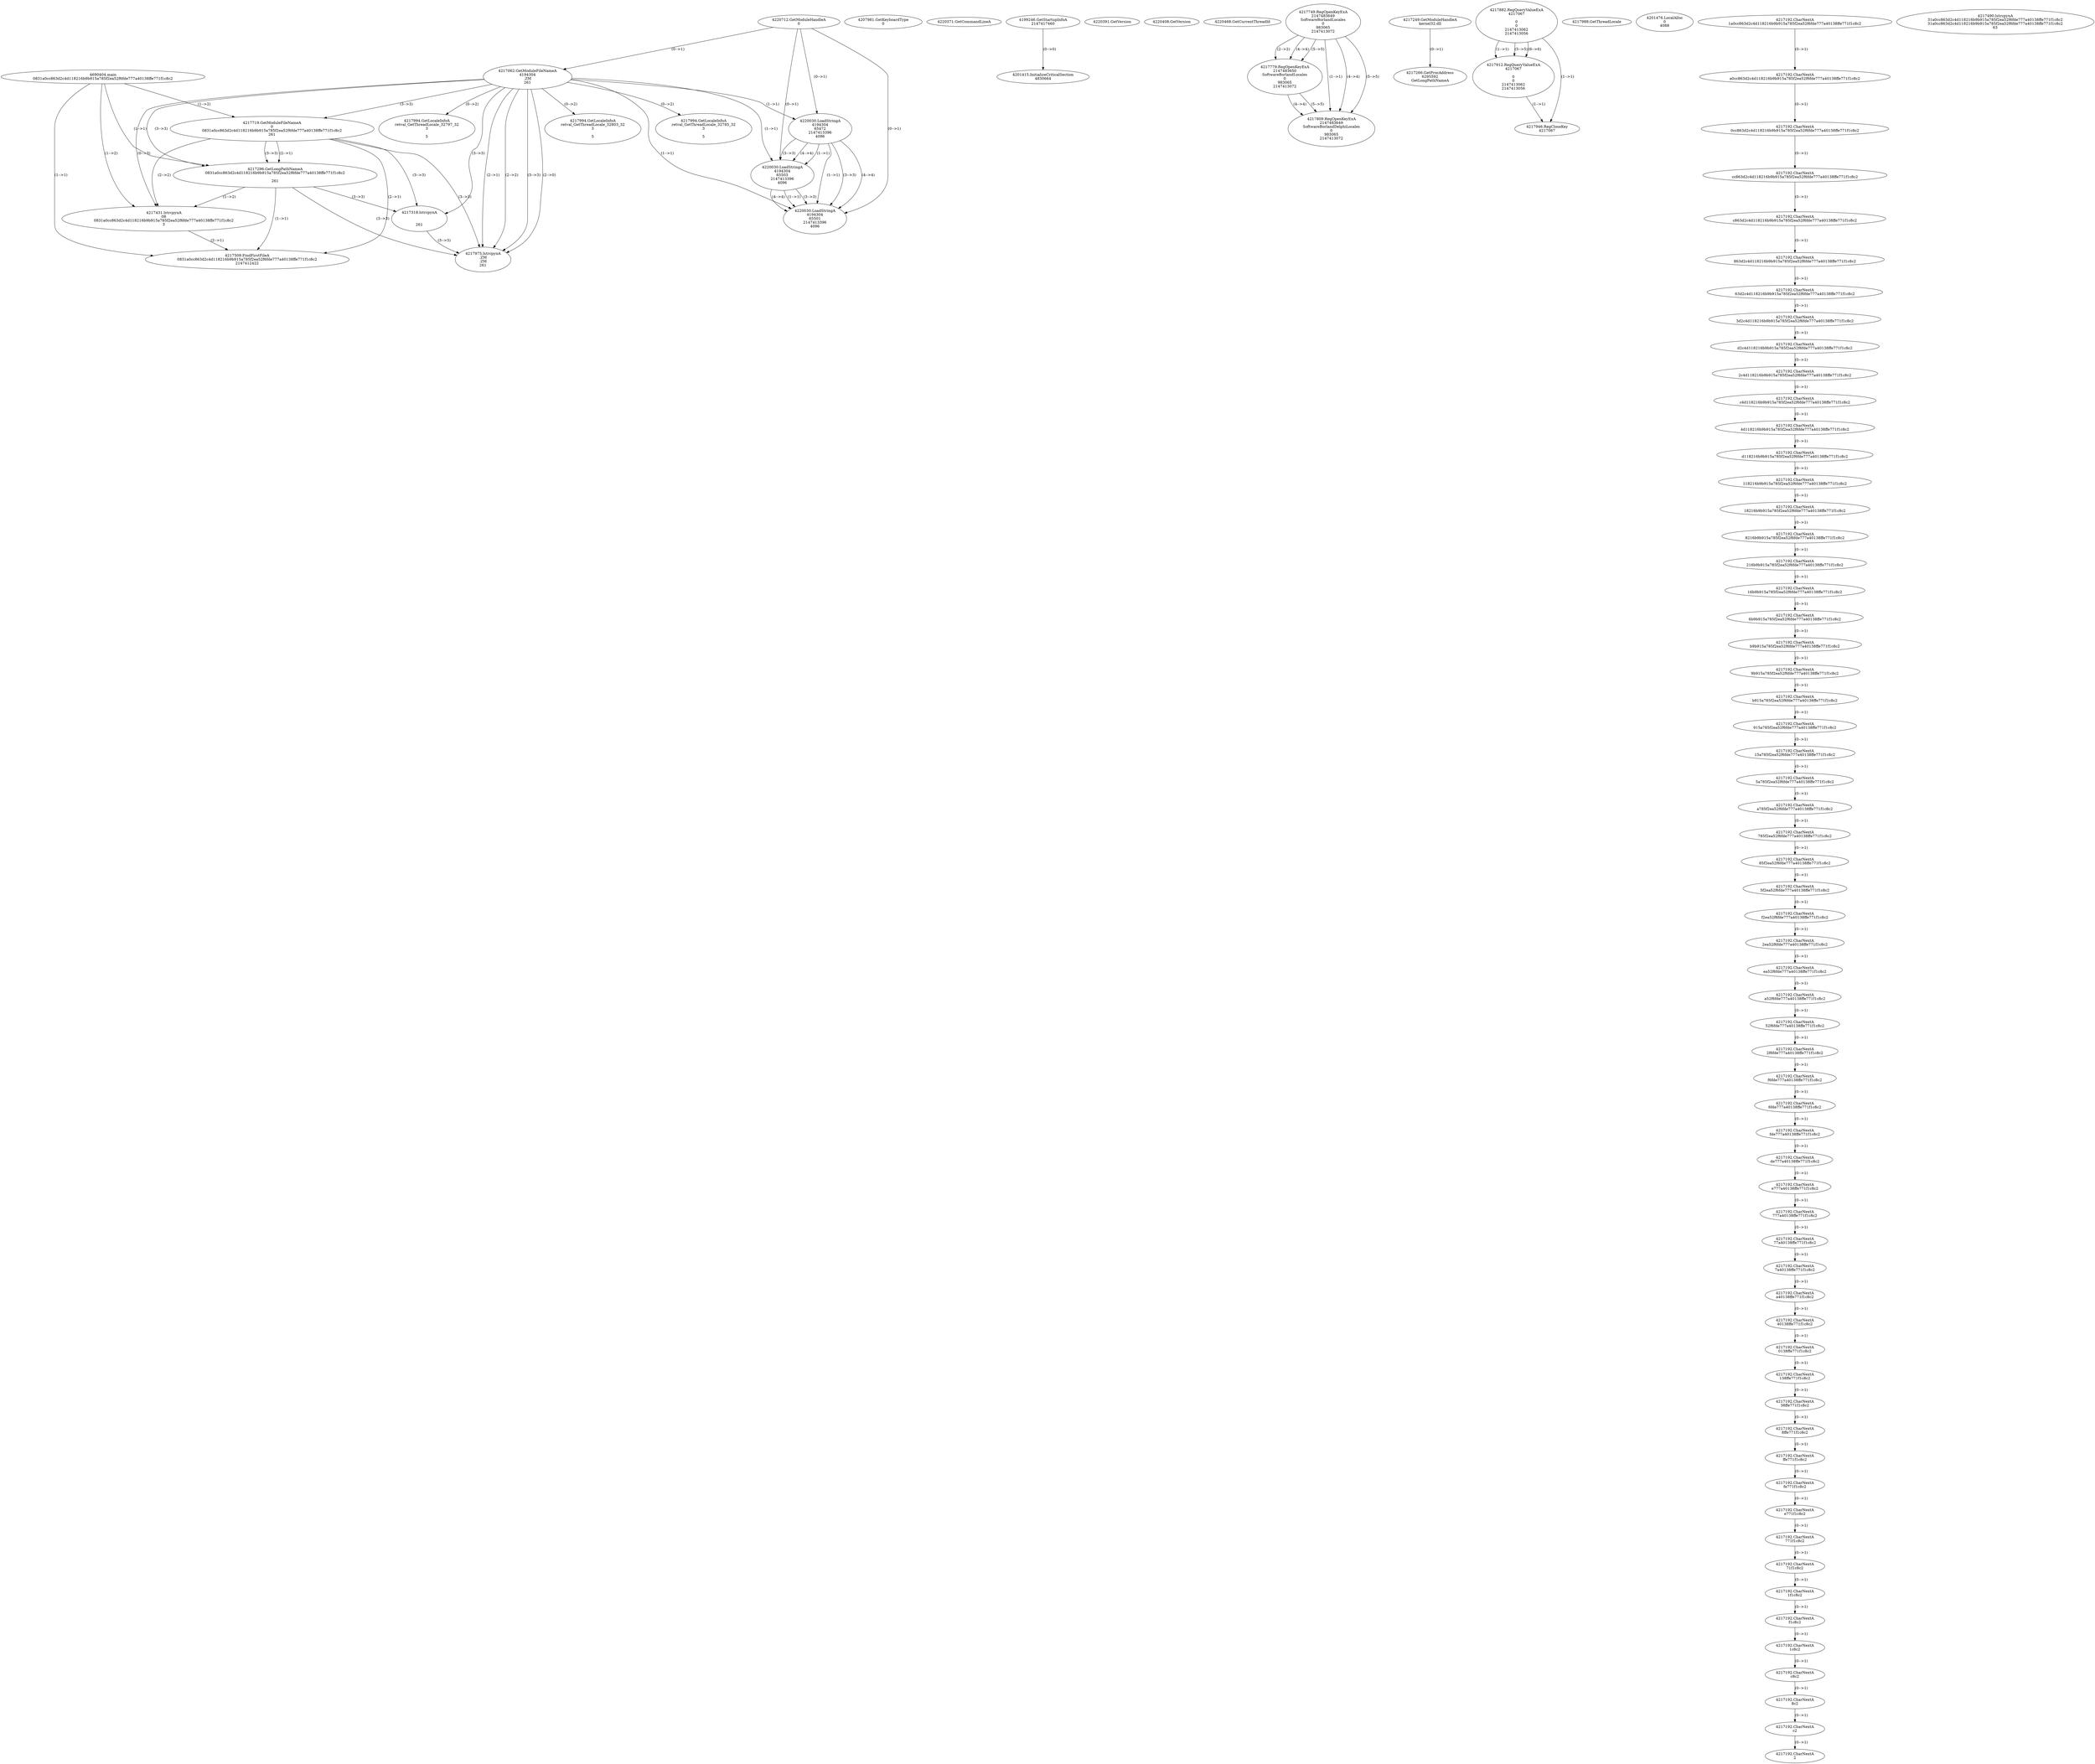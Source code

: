 // Global SCDG with merge call
digraph {
	0 [label="4690404.main
0831a0cc863d2c4d118216b9b915a785f2ea52f6fde777a40138ffe771f1c8c2"]
	1 [label="4220712.GetModuleHandleA
0"]
	2 [label="4207981.GetKeyboardType
0"]
	3 [label="4220371.GetCommandLineA
"]
	4 [label="4199246.GetStartupInfoA
2147417460"]
	5 [label="4220391.GetVersion
"]
	6 [label="4220408.GetVersion
"]
	7 [label="4220468.GetCurrentThreadId
"]
	8 [label="4217062.GetModuleFileNameA
4194304
.ZM
261"]
	1 -> 8 [label="(0-->1)"]
	9 [label="4217719.GetModuleFileNameA
0
0831a0cc863d2c4d118216b9b915a785f2ea52f6fde777a40138ffe771f1c8c2
261"]
	0 -> 9 [label="(1-->2)"]
	8 -> 9 [label="(3-->3)"]
	10 [label="4217749.RegOpenKeyExA
2147483649
Software\Borland\Locales
0
983065
2147413072"]
	11 [label="4217249.GetModuleHandleA
kernel32.dll"]
	12 [label="4217266.GetProcAddress
6295592
GetLongPathNameA"]
	11 -> 12 [label="(0-->1)"]
	13 [label="4217296.GetLongPathNameA
0831a0cc863d2c4d118216b9b915a785f2ea52f6fde777a40138ffe771f1c8c2

261"]
	0 -> 13 [label="(1-->1)"]
	9 -> 13 [label="(2-->1)"]
	8 -> 13 [label="(3-->3)"]
	9 -> 13 [label="(3-->3)"]
	14 [label="4217318.lstrcpynA


261"]
	8 -> 14 [label="(3-->3)"]
	9 -> 14 [label="(3-->3)"]
	13 -> 14 [label="(3-->3)"]
	15 [label="4217882.RegQueryValueExA
4217067

0
0
2147413062
2147413056"]
	16 [label="4217912.RegQueryValueExA
4217067

0
0
2147413062
2147413056"]
	15 -> 16 [label="(1-->1)"]
	15 -> 16 [label="(5-->5)"]
	15 -> 16 [label="(6-->6)"]
	17 [label="4217946.RegCloseKey
4217067"]
	15 -> 17 [label="(1-->1)"]
	16 -> 17 [label="(1-->1)"]
	18 [label="4217975.lstrcpynA
.ZM
.ZM
261"]
	8 -> 18 [label="(2-->1)"]
	8 -> 18 [label="(2-->2)"]
	8 -> 18 [label="(3-->3)"]
	9 -> 18 [label="(3-->3)"]
	13 -> 18 [label="(3-->3)"]
	14 -> 18 [label="(3-->3)"]
	8 -> 18 [label="(2-->0)"]
	19 [label="4217988.GetThreadLocale
"]
	20 [label="4217994.GetLocaleInfoA
retval_GetThreadLocale_32797_32
3

5"]
	8 -> 20 [label="(0-->2)"]
	21 [label="4220030.LoadStringA
4194304
65472
2147413396
4096"]
	1 -> 21 [label="(0-->1)"]
	8 -> 21 [label="(1-->1)"]
	22 [label="4201415.InitializeCriticalSection
4830664"]
	4 -> 22 [label="(0-->0)"]
	23 [label="4201476.LocalAlloc
0
4088"]
	24 [label="4220030.LoadStringA
4194304
65503
2147413396
4096"]
	1 -> 24 [label="(0-->1)"]
	8 -> 24 [label="(1-->1)"]
	21 -> 24 [label="(1-->1)"]
	21 -> 24 [label="(3-->3)"]
	21 -> 24 [label="(4-->4)"]
	25 [label="4220030.LoadStringA
4194304
65501
2147413396
4096"]
	1 -> 25 [label="(0-->1)"]
	8 -> 25 [label="(1-->1)"]
	21 -> 25 [label="(1-->1)"]
	24 -> 25 [label="(1-->1)"]
	21 -> 25 [label="(3-->3)"]
	24 -> 25 [label="(3-->3)"]
	21 -> 25 [label="(4-->4)"]
	24 -> 25 [label="(4-->4)"]
	26 [label="4217779.RegOpenKeyExA
2147483650
Software\Borland\Locales
0
983065
2147413072"]
	10 -> 26 [label="(2-->2)"]
	10 -> 26 [label="(4-->4)"]
	10 -> 26 [label="(5-->5)"]
	27 [label="4217809.RegOpenKeyExA
2147483649
Software\Borland\Delphi\Locales
0
983065
2147413072"]
	10 -> 27 [label="(1-->1)"]
	10 -> 27 [label="(4-->4)"]
	26 -> 27 [label="(4-->4)"]
	10 -> 27 [label="(5-->5)"]
	26 -> 27 [label="(5-->5)"]
	28 [label="4217994.GetLocaleInfoA
retval_GetThreadLocale_32803_32
3

5"]
	8 -> 28 [label="(0-->2)"]
	29 [label="4217431.lstrcpynA
08
0831a0cc863d2c4d118216b9b915a785f2ea52f6fde777a40138ffe771f1c8c2
3"]
	0 -> 29 [label="(1-->2)"]
	9 -> 29 [label="(2-->2)"]
	13 -> 29 [label="(1-->2)"]
	8 -> 29 [label="(0-->3)"]
	30 [label="4217192.CharNextA
1a0cc863d2c4d118216b9b915a785f2ea52f6fde777a40138ffe771f1c8c2"]
	31 [label="4217192.CharNextA
a0cc863d2c4d118216b9b915a785f2ea52f6fde777a40138ffe771f1c8c2"]
	30 -> 31 [label="(0-->1)"]
	32 [label="4217192.CharNextA
0cc863d2c4d118216b9b915a785f2ea52f6fde777a40138ffe771f1c8c2"]
	31 -> 32 [label="(0-->1)"]
	33 [label="4217192.CharNextA
cc863d2c4d118216b9b915a785f2ea52f6fde777a40138ffe771f1c8c2"]
	32 -> 33 [label="(0-->1)"]
	34 [label="4217192.CharNextA
c863d2c4d118216b9b915a785f2ea52f6fde777a40138ffe771f1c8c2"]
	33 -> 34 [label="(0-->1)"]
	35 [label="4217192.CharNextA
863d2c4d118216b9b915a785f2ea52f6fde777a40138ffe771f1c8c2"]
	34 -> 35 [label="(0-->1)"]
	36 [label="4217192.CharNextA
63d2c4d118216b9b915a785f2ea52f6fde777a40138ffe771f1c8c2"]
	35 -> 36 [label="(0-->1)"]
	37 [label="4217192.CharNextA
3d2c4d118216b9b915a785f2ea52f6fde777a40138ffe771f1c8c2"]
	36 -> 37 [label="(0-->1)"]
	38 [label="4217192.CharNextA
d2c4d118216b9b915a785f2ea52f6fde777a40138ffe771f1c8c2"]
	37 -> 38 [label="(0-->1)"]
	39 [label="4217192.CharNextA
2c4d118216b9b915a785f2ea52f6fde777a40138ffe771f1c8c2"]
	38 -> 39 [label="(0-->1)"]
	40 [label="4217192.CharNextA
c4d118216b9b915a785f2ea52f6fde777a40138ffe771f1c8c2"]
	39 -> 40 [label="(0-->1)"]
	41 [label="4217192.CharNextA
4d118216b9b915a785f2ea52f6fde777a40138ffe771f1c8c2"]
	40 -> 41 [label="(0-->1)"]
	42 [label="4217192.CharNextA
d118216b9b915a785f2ea52f6fde777a40138ffe771f1c8c2"]
	41 -> 42 [label="(0-->1)"]
	43 [label="4217192.CharNextA
118216b9b915a785f2ea52f6fde777a40138ffe771f1c8c2"]
	42 -> 43 [label="(0-->1)"]
	44 [label="4217192.CharNextA
18216b9b915a785f2ea52f6fde777a40138ffe771f1c8c2"]
	43 -> 44 [label="(0-->1)"]
	45 [label="4217192.CharNextA
8216b9b915a785f2ea52f6fde777a40138ffe771f1c8c2"]
	44 -> 45 [label="(0-->1)"]
	46 [label="4217192.CharNextA
216b9b915a785f2ea52f6fde777a40138ffe771f1c8c2"]
	45 -> 46 [label="(0-->1)"]
	47 [label="4217192.CharNextA
16b9b915a785f2ea52f6fde777a40138ffe771f1c8c2"]
	46 -> 47 [label="(0-->1)"]
	48 [label="4217192.CharNextA
6b9b915a785f2ea52f6fde777a40138ffe771f1c8c2"]
	47 -> 48 [label="(0-->1)"]
	49 [label="4217192.CharNextA
b9b915a785f2ea52f6fde777a40138ffe771f1c8c2"]
	48 -> 49 [label="(0-->1)"]
	50 [label="4217192.CharNextA
9b915a785f2ea52f6fde777a40138ffe771f1c8c2"]
	49 -> 50 [label="(0-->1)"]
	51 [label="4217192.CharNextA
b915a785f2ea52f6fde777a40138ffe771f1c8c2"]
	50 -> 51 [label="(0-->1)"]
	52 [label="4217192.CharNextA
915a785f2ea52f6fde777a40138ffe771f1c8c2"]
	51 -> 52 [label="(0-->1)"]
	53 [label="4217192.CharNextA
15a785f2ea52f6fde777a40138ffe771f1c8c2"]
	52 -> 53 [label="(0-->1)"]
	54 [label="4217192.CharNextA
5a785f2ea52f6fde777a40138ffe771f1c8c2"]
	53 -> 54 [label="(0-->1)"]
	55 [label="4217192.CharNextA
a785f2ea52f6fde777a40138ffe771f1c8c2"]
	54 -> 55 [label="(0-->1)"]
	56 [label="4217192.CharNextA
785f2ea52f6fde777a40138ffe771f1c8c2"]
	55 -> 56 [label="(0-->1)"]
	57 [label="4217192.CharNextA
85f2ea52f6fde777a40138ffe771f1c8c2"]
	56 -> 57 [label="(0-->1)"]
	58 [label="4217192.CharNextA
5f2ea52f6fde777a40138ffe771f1c8c2"]
	57 -> 58 [label="(0-->1)"]
	59 [label="4217192.CharNextA
f2ea52f6fde777a40138ffe771f1c8c2"]
	58 -> 59 [label="(0-->1)"]
	60 [label="4217192.CharNextA
2ea52f6fde777a40138ffe771f1c8c2"]
	59 -> 60 [label="(0-->1)"]
	61 [label="4217192.CharNextA
ea52f6fde777a40138ffe771f1c8c2"]
	60 -> 61 [label="(0-->1)"]
	62 [label="4217192.CharNextA
a52f6fde777a40138ffe771f1c8c2"]
	61 -> 62 [label="(0-->1)"]
	63 [label="4217192.CharNextA
52f6fde777a40138ffe771f1c8c2"]
	62 -> 63 [label="(0-->1)"]
	64 [label="4217192.CharNextA
2f6fde777a40138ffe771f1c8c2"]
	63 -> 64 [label="(0-->1)"]
	65 [label="4217192.CharNextA
f6fde777a40138ffe771f1c8c2"]
	64 -> 65 [label="(0-->1)"]
	66 [label="4217192.CharNextA
6fde777a40138ffe771f1c8c2"]
	65 -> 66 [label="(0-->1)"]
	67 [label="4217192.CharNextA
fde777a40138ffe771f1c8c2"]
	66 -> 67 [label="(0-->1)"]
	68 [label="4217192.CharNextA
de777a40138ffe771f1c8c2"]
	67 -> 68 [label="(0-->1)"]
	69 [label="4217192.CharNextA
e777a40138ffe771f1c8c2"]
	68 -> 69 [label="(0-->1)"]
	70 [label="4217192.CharNextA
777a40138ffe771f1c8c2"]
	69 -> 70 [label="(0-->1)"]
	71 [label="4217192.CharNextA
77a40138ffe771f1c8c2"]
	70 -> 71 [label="(0-->1)"]
	72 [label="4217192.CharNextA
7a40138ffe771f1c8c2"]
	71 -> 72 [label="(0-->1)"]
	73 [label="4217192.CharNextA
a40138ffe771f1c8c2"]
	72 -> 73 [label="(0-->1)"]
	74 [label="4217192.CharNextA
40138ffe771f1c8c2"]
	73 -> 74 [label="(0-->1)"]
	75 [label="4217192.CharNextA
0138ffe771f1c8c2"]
	74 -> 75 [label="(0-->1)"]
	76 [label="4217192.CharNextA
138ffe771f1c8c2"]
	75 -> 76 [label="(0-->1)"]
	77 [label="4217192.CharNextA
38ffe771f1c8c2"]
	76 -> 77 [label="(0-->1)"]
	78 [label="4217192.CharNextA
8ffe771f1c8c2"]
	77 -> 78 [label="(0-->1)"]
	79 [label="4217192.CharNextA
ffe771f1c8c2"]
	78 -> 79 [label="(0-->1)"]
	80 [label="4217192.CharNextA
fe771f1c8c2"]
	79 -> 80 [label="(0-->1)"]
	81 [label="4217192.CharNextA
e771f1c8c2"]
	80 -> 81 [label="(0-->1)"]
	82 [label="4217192.CharNextA
771f1c8c2"]
	81 -> 82 [label="(0-->1)"]
	83 [label="4217192.CharNextA
71f1c8c2"]
	82 -> 83 [label="(0-->1)"]
	84 [label="4217192.CharNextA
1f1c8c2"]
	83 -> 84 [label="(0-->1)"]
	85 [label="4217192.CharNextA
f1c8c2"]
	84 -> 85 [label="(0-->1)"]
	86 [label="4217192.CharNextA
1c8c2"]
	85 -> 86 [label="(0-->1)"]
	87 [label="4217192.CharNextA
c8c2"]
	86 -> 87 [label="(0-->1)"]
	88 [label="4217192.CharNextA
8c2"]
	87 -> 88 [label="(0-->1)"]
	89 [label="4217192.CharNextA
c2"]
	88 -> 89 [label="(0-->1)"]
	90 [label="4217192.CharNextA
2"]
	89 -> 90 [label="(0-->1)"]
	91 [label="4217490.lstrcpynA
31a0cc863d2c4d118216b9b915a785f2ea52f6fde777a40138ffe771f1c8c2
31a0cc863d2c4d118216b9b915a785f2ea52f6fde777a40138ffe771f1c8c2
63"]
	92 [label="4217509.FindFirstFileA
0831a0cc863d2c4d118216b9b915a785f2ea52f6fde777a40138ffe771f1c8c2
2147412422"]
	0 -> 92 [label="(1-->1)"]
	9 -> 92 [label="(2-->1)"]
	13 -> 92 [label="(1-->1)"]
	29 -> 92 [label="(2-->1)"]
	93 [label="4217994.GetLocaleInfoA
retval_GetThreadLocale_32785_32
3

5"]
	8 -> 93 [label="(0-->2)"]
}

